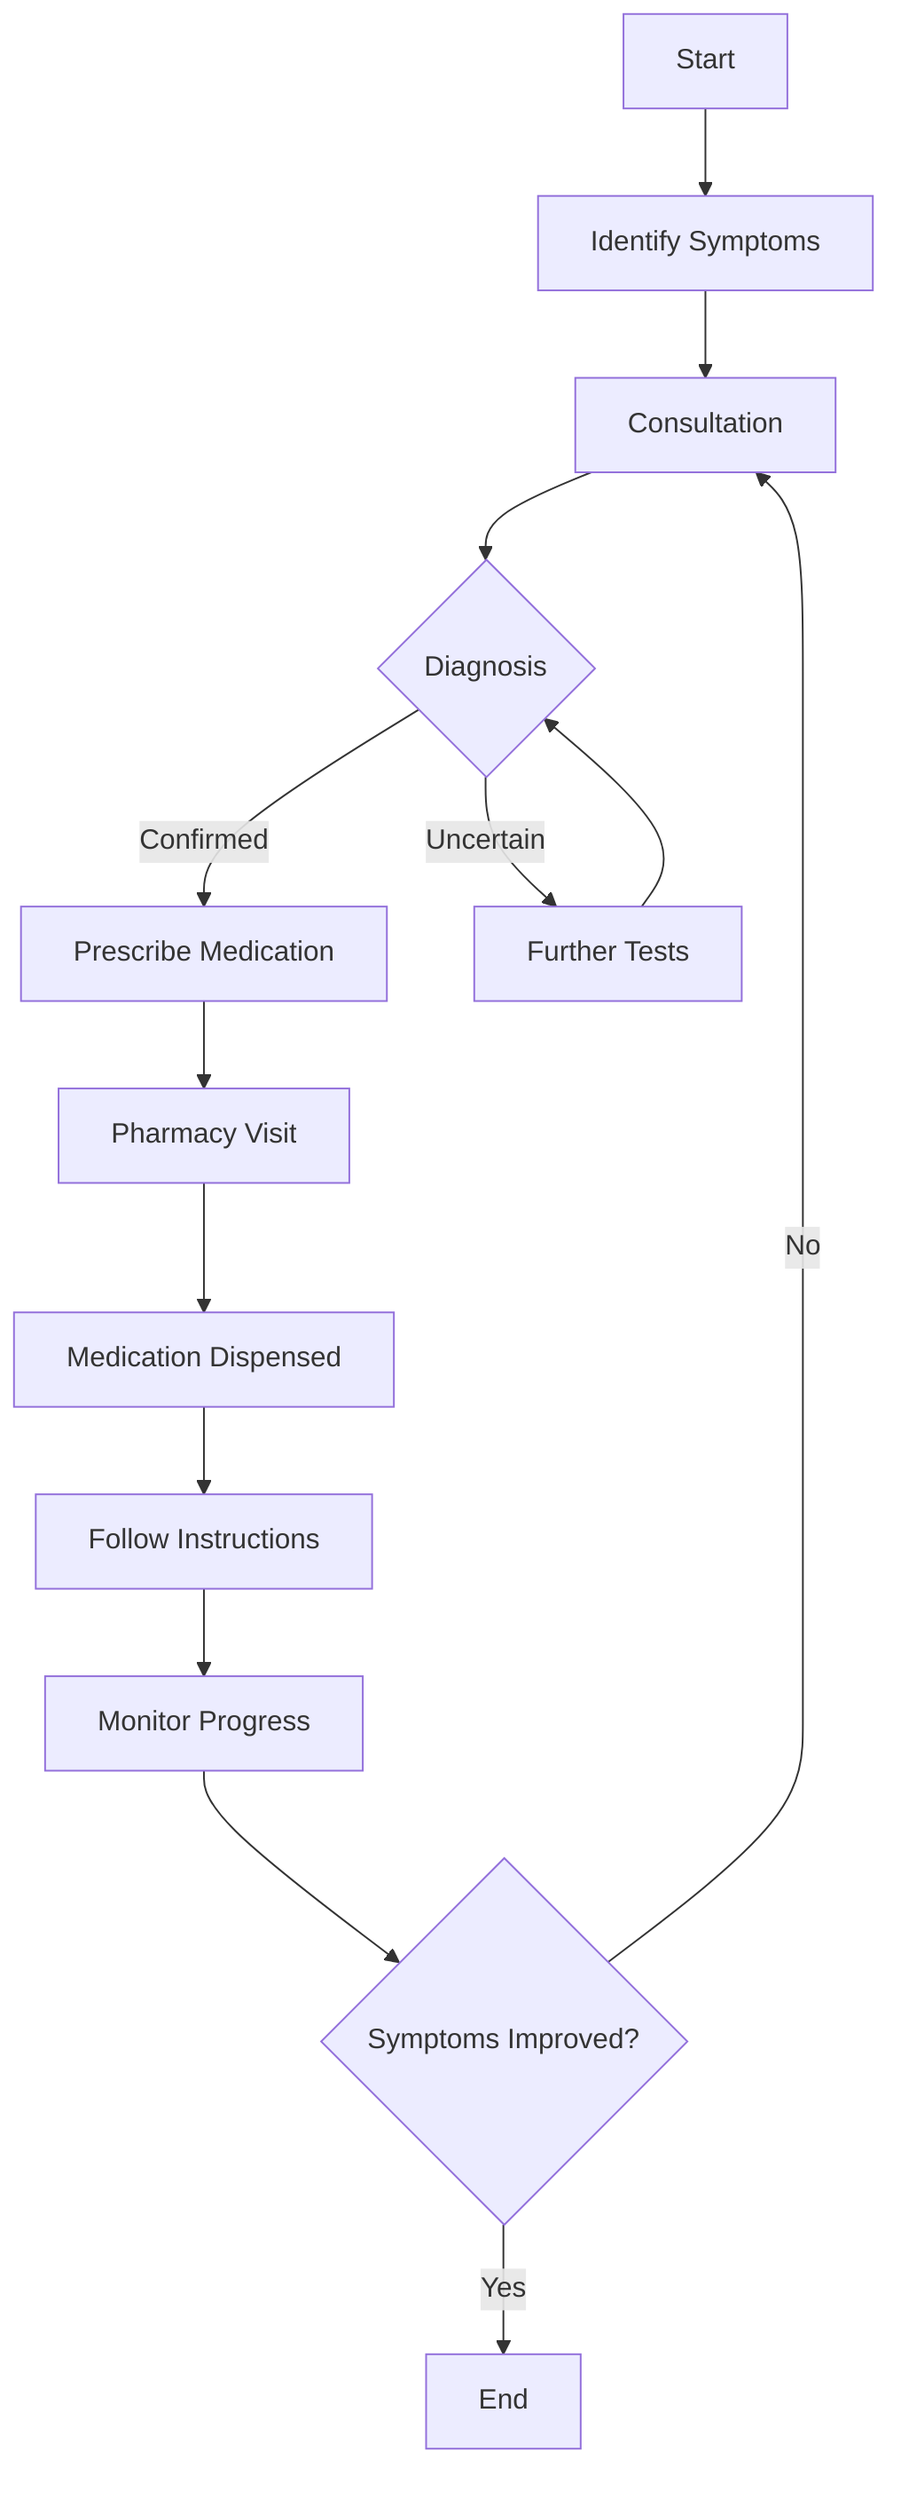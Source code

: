 flowchart TD
    A[Start] --> B[Identify Symptoms]
    B --> C[Consultation]
    C --> D{Diagnosis}
    D -->|Confirmed| E[Prescribe Medication]
    D -->|Uncertain| K[Further Tests]
    K --> D
    E --> F[Pharmacy Visit]
    F --> G[Medication Dispensed]
    G --> H[Follow Instructions]
    H --> I[Monitor Progress]
    I --> J{Symptoms Improved?}
    J -->|Yes| K1[End]
    J -->|No| C